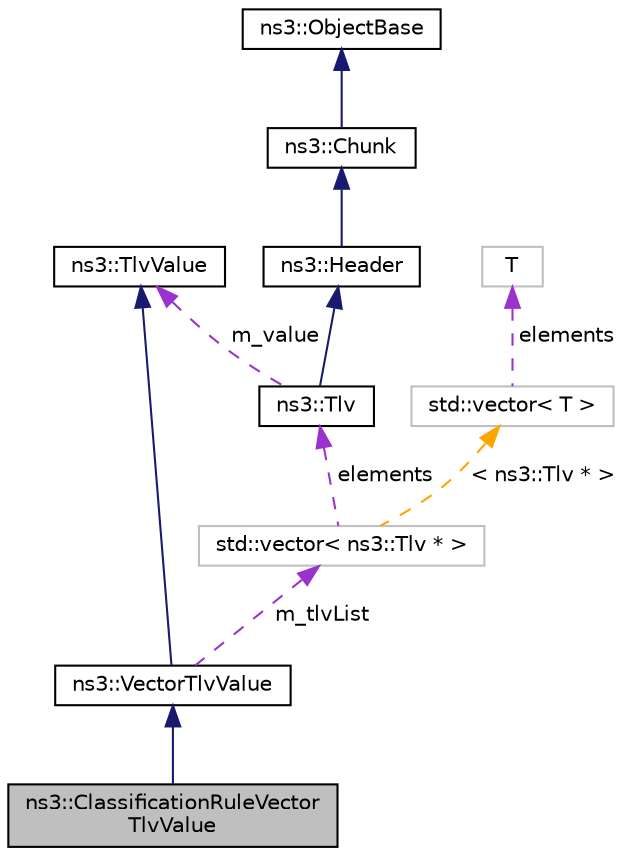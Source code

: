 digraph "ns3::ClassificationRuleVectorTlvValue"
{
 // LATEX_PDF_SIZE
  edge [fontname="Helvetica",fontsize="10",labelfontname="Helvetica",labelfontsize="10"];
  node [fontname="Helvetica",fontsize="10",shape=record];
  Node1 [label="ns3::ClassificationRuleVector\lTlvValue",height=0.2,width=0.4,color="black", fillcolor="grey75", style="filled", fontcolor="black",tooltip="this class implements the classifier descriptor as a tlv vector"];
  Node2 -> Node1 [dir="back",color="midnightblue",fontsize="10",style="solid",fontname="Helvetica"];
  Node2 [label="ns3::VectorTlvValue",height=0.2,width=0.4,color="black", fillcolor="white", style="filled",URL="$classns3_1_1_vector_tlv_value.html",tooltip="this class is used to implement a vector of values in one tlv value field"];
  Node3 -> Node2 [dir="back",color="midnightblue",fontsize="10",style="solid",fontname="Helvetica"];
  Node3 [label="ns3::TlvValue",height=0.2,width=0.4,color="black", fillcolor="white", style="filled",URL="$classns3_1_1_tlv_value.html",tooltip="The value field of a tlv can take different values (uint8_t, uint16, vector, ...)."];
  Node4 -> Node2 [dir="back",color="darkorchid3",fontsize="10",style="dashed",label=" m_tlvList" ,fontname="Helvetica"];
  Node4 [label="std::vector\< ns3::Tlv * \>",height=0.2,width=0.4,color="grey75", fillcolor="white", style="filled",tooltip=" "];
  Node5 -> Node4 [dir="back",color="darkorchid3",fontsize="10",style="dashed",label=" elements" ,fontname="Helvetica"];
  Node5 [label="ns3::Tlv",height=0.2,width=0.4,color="black", fillcolor="white", style="filled",URL="$classns3_1_1_tlv.html",tooltip="This class implements the Type-Len-Value structure channel encodings as described by \"IEEE Standard f..."];
  Node6 -> Node5 [dir="back",color="midnightblue",fontsize="10",style="solid",fontname="Helvetica"];
  Node6 [label="ns3::Header",height=0.2,width=0.4,color="black", fillcolor="white", style="filled",URL="$classns3_1_1_header.html",tooltip="Protocol header serialization and deserialization."];
  Node7 -> Node6 [dir="back",color="midnightblue",fontsize="10",style="solid",fontname="Helvetica"];
  Node7 [label="ns3::Chunk",height=0.2,width=0.4,color="black", fillcolor="white", style="filled",URL="$classns3_1_1_chunk.html",tooltip="abstract base class for ns3::Header and ns3::Trailer"];
  Node8 -> Node7 [dir="back",color="midnightblue",fontsize="10",style="solid",fontname="Helvetica"];
  Node8 [label="ns3::ObjectBase",height=0.2,width=0.4,color="black", fillcolor="white", style="filled",URL="$classns3_1_1_object_base.html",tooltip="Anchor the ns-3 type and attribute system."];
  Node3 -> Node5 [dir="back",color="darkorchid3",fontsize="10",style="dashed",label=" m_value" ,fontname="Helvetica"];
  Node9 -> Node4 [dir="back",color="orange",fontsize="10",style="dashed",label=" \< ns3::Tlv * \>" ,fontname="Helvetica"];
  Node9 [label="std::vector\< T \>",height=0.2,width=0.4,color="grey75", fillcolor="white", style="filled",tooltip=" "];
  Node10 -> Node9 [dir="back",color="darkorchid3",fontsize="10",style="dashed",label=" elements" ,fontname="Helvetica"];
  Node10 [label="T",height=0.2,width=0.4,color="grey75", fillcolor="white", style="filled",tooltip=" "];
}
